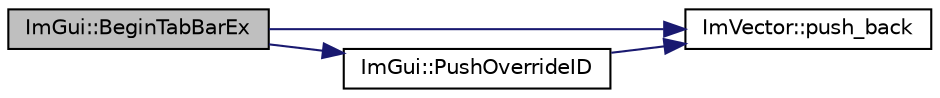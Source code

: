 digraph "ImGui::BeginTabBarEx"
{
 // LATEX_PDF_SIZE
  edge [fontname="Helvetica",fontsize="10",labelfontname="Helvetica",labelfontsize="10"];
  node [fontname="Helvetica",fontsize="10",shape=record];
  rankdir="LR";
  Node1 [label="ImGui::BeginTabBarEx",height=0.2,width=0.4,color="black", fillcolor="grey75", style="filled", fontcolor="black",tooltip=" "];
  Node1 -> Node2 [color="midnightblue",fontsize="10",style="solid"];
  Node2 [label="ImVector::push_back",height=0.2,width=0.4,color="black", fillcolor="white", style="filled",URL="$struct_im_vector.html#aab5df48e0711a48bd12f3206e08c4108",tooltip=" "];
  Node1 -> Node3 [color="midnightblue",fontsize="10",style="solid"];
  Node3 [label="ImGui::PushOverrideID",height=0.2,width=0.4,color="black", fillcolor="white", style="filled",URL="$namespace_im_gui.html#acff64eb876d279cfe1cc6129ccd19930",tooltip=" "];
  Node3 -> Node2 [color="midnightblue",fontsize="10",style="solid"];
}
